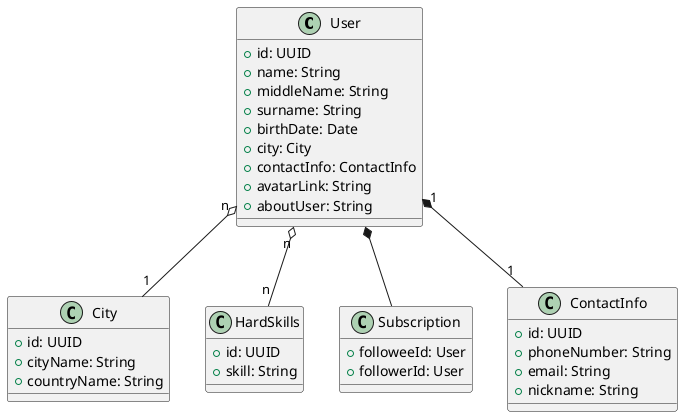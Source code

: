 @startuml
class User {
 +id: UUID
 +name: String
 +middleName: String
 +surname: String
 +birthDate: Date
 +city: City
 +contactInfo: ContactInfo
 +avatarLink: String
 +aboutUser: String
}

class City {
 +id: UUID
 +cityName: String
 +countryName: String
}

class HardSkills {
 +id: UUID
 +skill: String
}

class Subscription {
 +followeeId: User
 +followerId: User
}

class ContactInfo {
 +id: UUID
 +phoneNumber: String
 +email: String
 +nickname: String
}

User *-- Subscription 
User "n" o-- "1" City
User "1" *-- "1" ContactInfo
User "n" o-- "n" HardSkills
@enduml